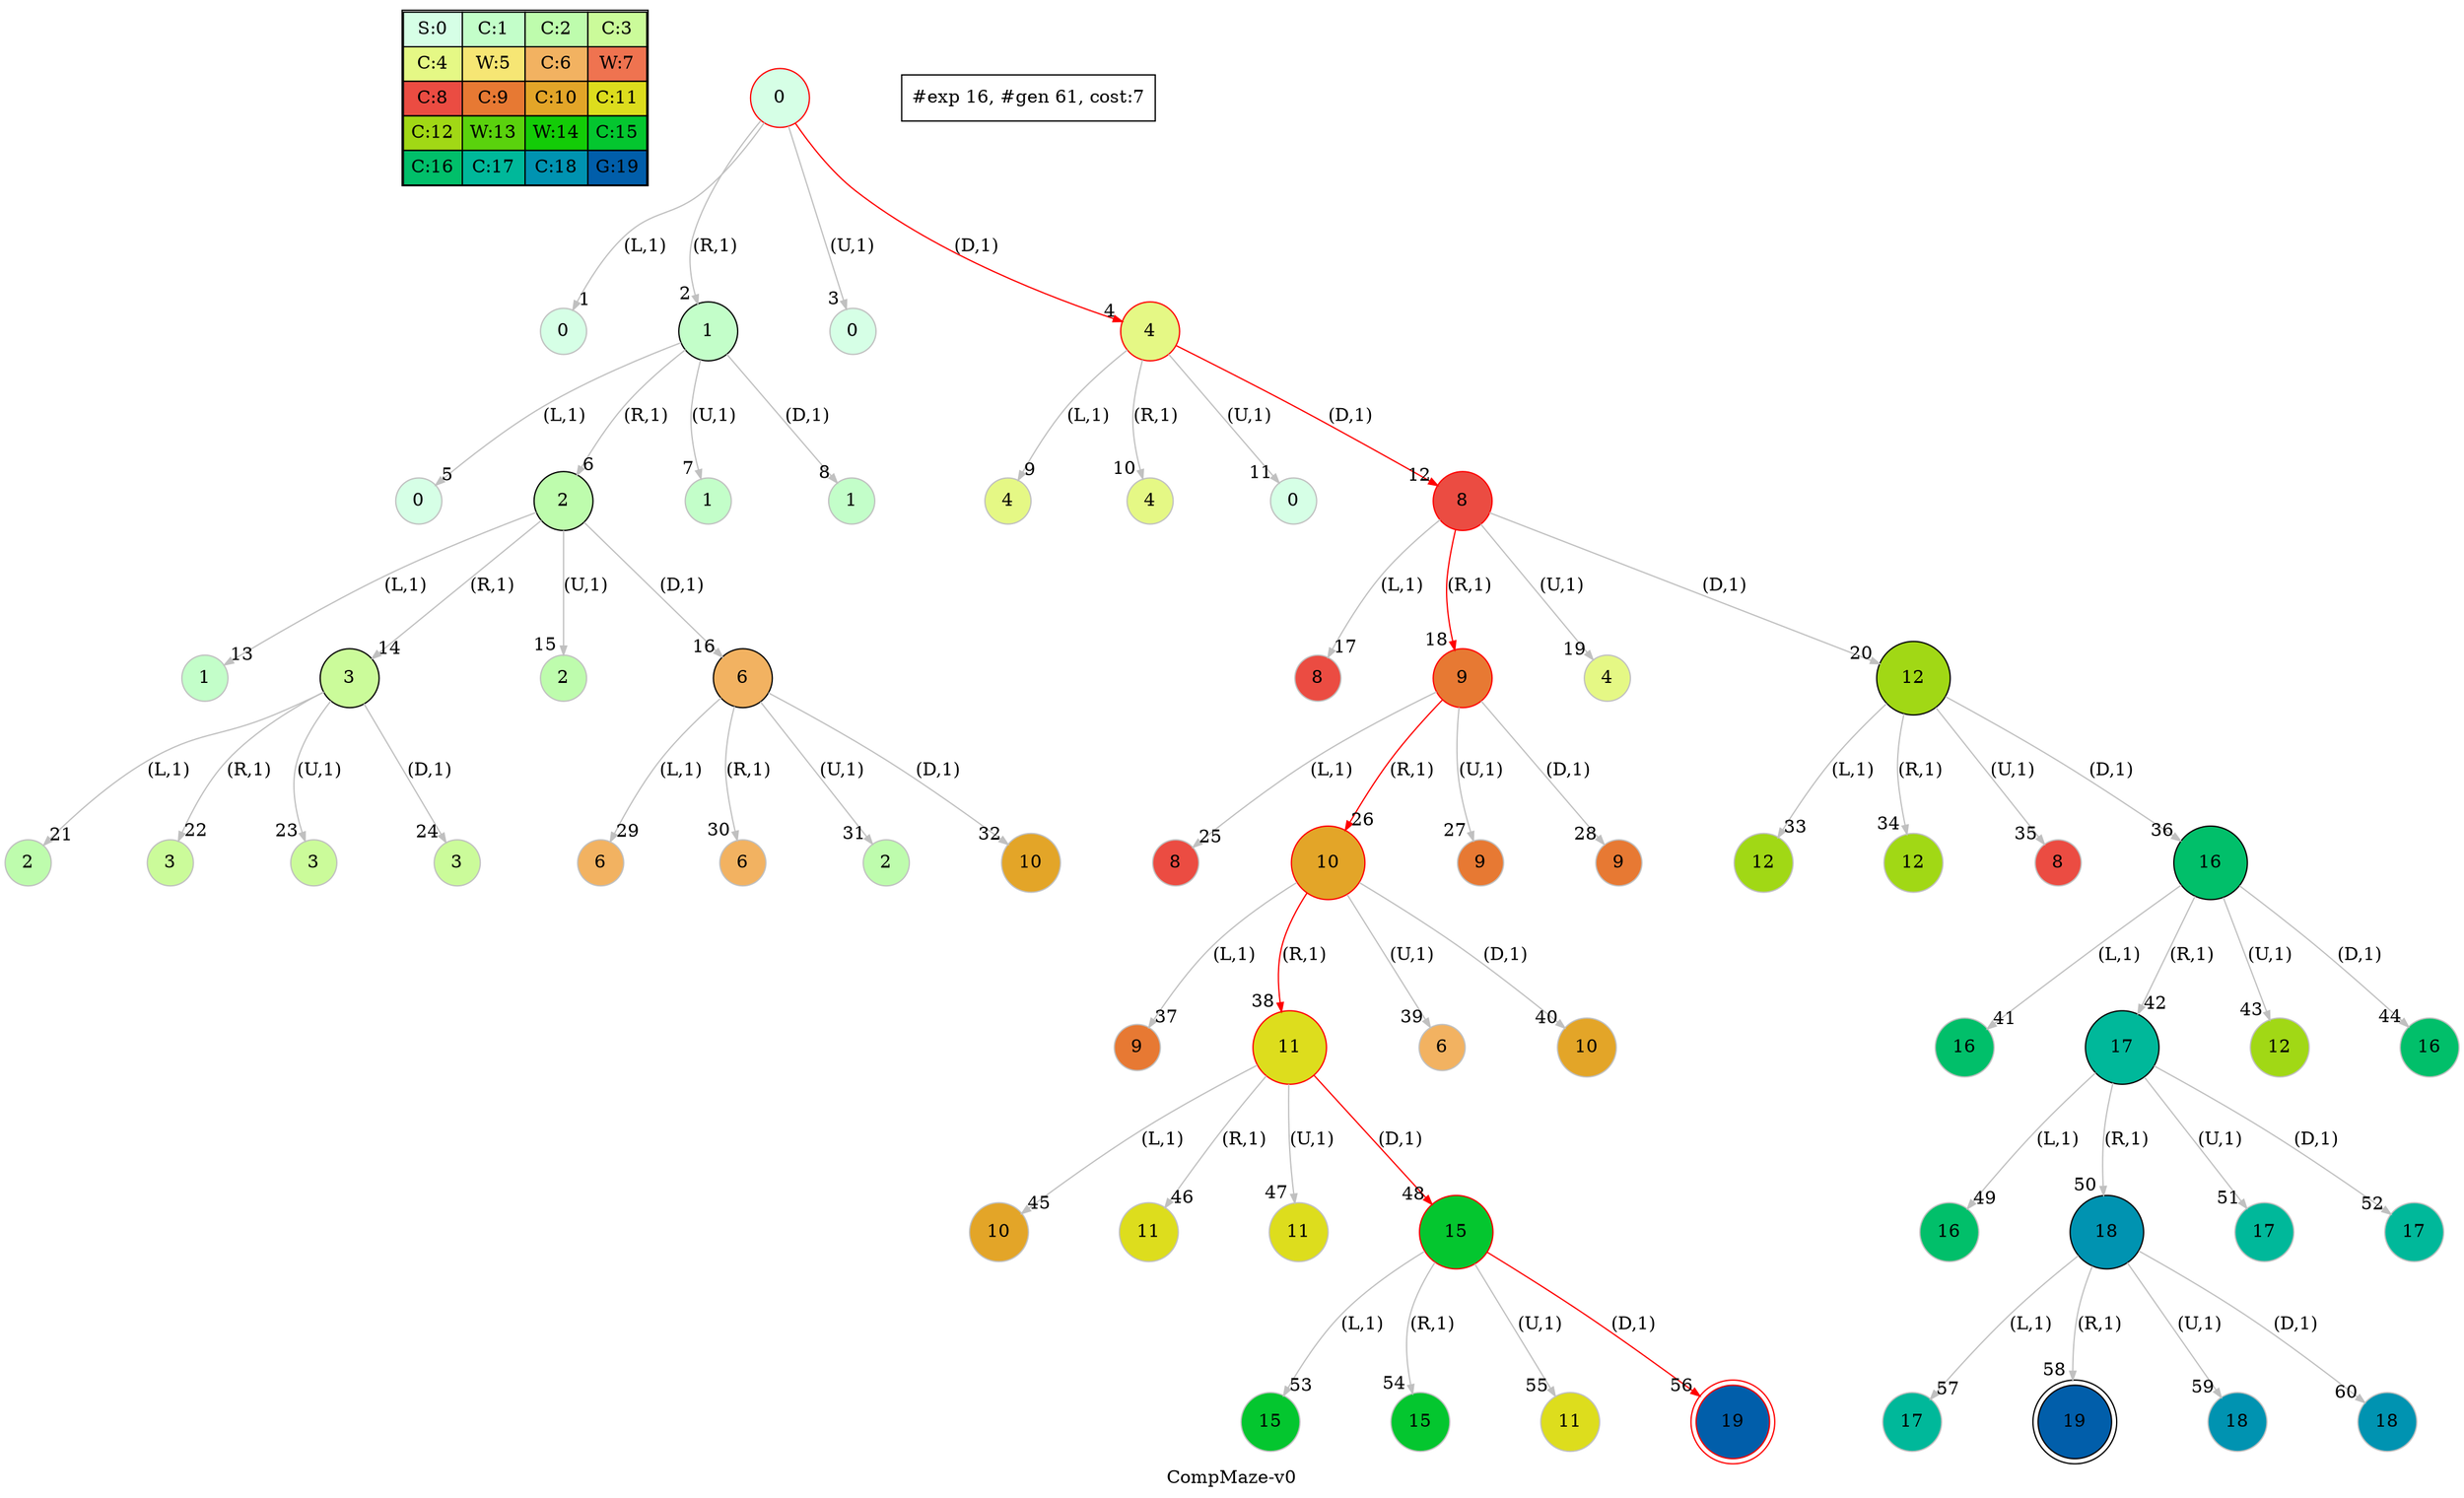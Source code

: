 digraph CompMaze { label="CompMaze-v0" nodesep=1 ranksep=1 node [shape=circle] edge [arrowsize=0.7] 
subgraph MAP {label=Map;map [shape=plaintext label=<<table border="1" cellpadding="5" cellspacing="0" cellborder="1"><tr><td bgcolor="0.39803922 0.15947579 0.99679532 1.        ">S:0</td><td bgcolor="0.35098039 0.23194764 0.99315867 1.        ">C:1</td><td bgcolor="0.29607843 0.31486959 0.98720184 1.        ">C:2</td><td bgcolor="0.24901961 0.38410575 0.98063477 1.        ">C:3</td></tr><tr><td bgcolor="0.19411765 0.46220388 0.97128103 1.        ">C:4</td><td bgcolor="0.14705882 0.52643216 0.96182564 1.        ">W:5</td><td bgcolor="0.09215686 0.59770746 0.94913494 1.        ">C:6</td><td bgcolor="0.0372549  0.66454018 0.93467977 1.        ">W:7</td></tr><tr><td bgcolor="0.00980392 0.71791192 0.92090552 1.        ">C:8</td><td bgcolor="0.06470588 0.77520398 0.9032472  1.        ">C:9</td><td bgcolor="0.11176471 0.81974048 0.88677369 1.        ">C:10</td><td bgcolor="0.16666667 0.8660254  0.8660254  1.        ">C:11</td></tr><tr><td bgcolor="0.21372549 0.9005867  0.84695821 1.        ">C:12</td><td bgcolor="0.26862745 0.93467977 0.82325295 1.        ">W:13</td><td bgcolor="0.32352941 0.96182564 0.79801723 1.        ">W:14</td><td bgcolor="0.37058824 0.97940977 0.77520398 1.        ">C:15</td></tr><tr><td bgcolor="0.4254902  0.99315867 0.74725253 1.        ">C:16</td><td bgcolor="0.47254902 0.99907048 0.72218645 1.        ">C:17</td><td bgcolor="0.52745098 0.99907048 0.69169844 1.        ">C:18</td><td bgcolor="0.5745098  0.99315867 0.66454018 1.        ">G:19</td></tr></table>>]} 
"0_0" [label=0 style=filled color=grey fillcolor="0.39803922 0.15947579 0.99679532 1.        " ];  
"0_0" [label=" 0 " style=filled color=black color=red fillcolor="0.39803922 0.15947579 0.99679532 1.        " ];  "0_0.0-0" [label=0 style=filled color=grey fillcolor="0.39803922 0.15947579 0.99679532 1.        " ];   "0_0" -> "0_0.0-0" [label="(L,1)" headlabel=" 1 " color=grey ]; 
"0_0.1-1" [label=1 style=filled color=grey fillcolor="0.35098039 0.23194764 0.99315867 1.        " ];   "0_0" -> "0_0.1-1" [label="(R,1)" headlabel=" 2 " color=grey ]; 
"0_0.0-2" [label=0 style=filled color=grey fillcolor="0.39803922 0.15947579 0.99679532 1.        " ];   "0_0" -> "0_0.0-2" [label="(U,1)" headlabel=" 3 " color=grey ]; 
"0_0.4-3" [label=4 style=filled color=grey color=red fillcolor="0.19411765 0.46220388 0.97128103 1.        " ];   "0_0" -> "0_0.4-3" [label="(D,1)" headlabel=" 4 " color=grey color=red ]; 
"0_0.1-1" [label=" 1 " style=filled color=black fillcolor="0.35098039 0.23194764 0.99315867 1.        " ];  "0_0.1.0-0" [label=0 style=filled color=grey fillcolor="0.39803922 0.15947579 0.99679532 1.        " ];   "0_0.1-1" -> "0_0.1.0-0" [label="(L,1)" headlabel=" 5 " color=grey ]; 
"0_0.1.2-1" [label=2 style=filled color=grey fillcolor="0.29607843 0.31486959 0.98720184 1.        " ];   "0_0.1-1" -> "0_0.1.2-1" [label="(R,1)" headlabel=" 6 " color=grey ]; 
"0_0.1.1-2" [label=1 style=filled color=grey fillcolor="0.35098039 0.23194764 0.99315867 1.        " ];   "0_0.1-1" -> "0_0.1.1-2" [label="(U,1)" headlabel=" 7 " color=grey ]; 
"0_0.1.1-3" [label=1 style=filled color=grey fillcolor="0.35098039 0.23194764 0.99315867 1.        " ];   "0_0.1-1" -> "0_0.1.1-3" [label="(D,1)" headlabel=" 8 " color=grey ]; 
"0_0.4-3" [label=" 4 " style=filled color=black color=red fillcolor="0.19411765 0.46220388 0.97128103 1.        " ];  "0_0.4.4-0" [label=4 style=filled color=grey fillcolor="0.19411765 0.46220388 0.97128103 1.        " ];   "0_0.4-3" -> "0_0.4.4-0" [label="(L,1)" headlabel=" 9 " color=grey ]; 
"0_0.4.4-1" [label=4 style=filled color=grey fillcolor="0.19411765 0.46220388 0.97128103 1.        " ];   "0_0.4-3" -> "0_0.4.4-1" [label="(R,1)" headlabel=" 10 " color=grey ]; 
"0_0.4.0-2" [label=0 style=filled color=grey fillcolor="0.39803922 0.15947579 0.99679532 1.        " ];   "0_0.4-3" -> "0_0.4.0-2" [label="(U,1)" headlabel=" 11 " color=grey ]; 
"0_0.4.8-3" [label=8 style=filled color=grey color=red fillcolor="0.00980392 0.71791192 0.92090552 1.        " ];   "0_0.4-3" -> "0_0.4.8-3" [label="(D,1)" headlabel=" 12 " color=grey color=red ]; 
"0_0.1.2-1" [label=" 2 " style=filled color=black fillcolor="0.29607843 0.31486959 0.98720184 1.        " ];  "0_0.1.2.1-0" [label=1 style=filled color=grey fillcolor="0.35098039 0.23194764 0.99315867 1.        " ];   "0_0.1.2-1" -> "0_0.1.2.1-0" [label="(L,1)" headlabel=" 13 " color=grey ]; 
"0_0.1.2.3-1" [label=3 style=filled color=grey fillcolor="0.24901961 0.38410575 0.98063477 1.        " ];   "0_0.1.2-1" -> "0_0.1.2.3-1" [label="(R,1)" headlabel=" 14 " color=grey ]; 
"0_0.1.2.2-2" [label=2 style=filled color=grey fillcolor="0.29607843 0.31486959 0.98720184 1.        " ];   "0_0.1.2-1" -> "0_0.1.2.2-2" [label="(U,1)" headlabel=" 15 " color=grey ]; 
"0_0.1.2.6-3" [label=6 style=filled color=grey fillcolor="0.09215686 0.59770746 0.94913494 1.        " ];   "0_0.1.2-1" -> "0_0.1.2.6-3" [label="(D,1)" headlabel=" 16 " color=grey ]; 
"0_0.4.8-3" [label=" 8 " style=filled color=black color=red fillcolor="0.00980392 0.71791192 0.92090552 1.        " ];  "0_0.4.8.8-0" [label=8 style=filled color=grey fillcolor="0.00980392 0.71791192 0.92090552 1.        " ];   "0_0.4.8-3" -> "0_0.4.8.8-0" [label="(L,1)" headlabel=" 17 " color=grey ]; 
"0_0.4.8.9-1" [label=9 style=filled color=grey color=red fillcolor="0.06470588 0.77520398 0.9032472  1.        " ];   "0_0.4.8-3" -> "0_0.4.8.9-1" [label="(R,1)" headlabel=" 18 " color=grey color=red ]; 
"0_0.4.8.4-2" [label=4 style=filled color=grey fillcolor="0.19411765 0.46220388 0.97128103 1.        " ];   "0_0.4.8-3" -> "0_0.4.8.4-2" [label="(U,1)" headlabel=" 19 " color=grey ]; 
"0_0.4.8.12-3" [label=12 style=filled color=grey fillcolor="0.21372549 0.9005867  0.84695821 1.        " ];   "0_0.4.8-3" -> "0_0.4.8.12-3" [label="(D,1)" headlabel=" 20 " color=grey ]; 
"0_0.1.2.3-1" [label=" 3 " style=filled color=black fillcolor="0.24901961 0.38410575 0.98063477 1.        " ];  "0_0.1.2.3.2-0" [label=2 style=filled color=grey fillcolor="0.29607843 0.31486959 0.98720184 1.        " ];   "0_0.1.2.3-1" -> "0_0.1.2.3.2-0" [label="(L,1)" headlabel=" 21 " color=grey ]; 
"0_0.1.2.3.3-1" [label=3 style=filled color=grey fillcolor="0.24901961 0.38410575 0.98063477 1.        " ];   "0_0.1.2.3-1" -> "0_0.1.2.3.3-1" [label="(R,1)" headlabel=" 22 " color=grey ]; 
"0_0.1.2.3.3-2" [label=3 style=filled color=grey fillcolor="0.24901961 0.38410575 0.98063477 1.        " ];   "0_0.1.2.3-1" -> "0_0.1.2.3.3-2" [label="(U,1)" headlabel=" 23 " color=grey ]; 
"0_0.1.2.3.3-3" [label=3 style=filled color=grey fillcolor="0.24901961 0.38410575 0.98063477 1.        " ];   "0_0.1.2.3-1" -> "0_0.1.2.3.3-3" [label="(D,1)" headlabel=" 24 " color=grey ]; 
"0_0.4.8.9-1" [label=" 9 " style=filled color=black color=red fillcolor="0.06470588 0.77520398 0.9032472  1.        " ];  "0_0.4.8.9.8-0" [label=8 style=filled color=grey fillcolor="0.00980392 0.71791192 0.92090552 1.        " ];   "0_0.4.8.9-1" -> "0_0.4.8.9.8-0" [label="(L,1)" headlabel=" 25 " color=grey ]; 
"0_0.4.8.9.10-1" [label=10 style=filled color=grey color=red fillcolor="0.11176471 0.81974048 0.88677369 1.        " ];   "0_0.4.8.9-1" -> "0_0.4.8.9.10-1" [label="(R,1)" headlabel=" 26 " color=grey color=red ]; 
"0_0.4.8.9.9-2" [label=9 style=filled color=grey fillcolor="0.06470588 0.77520398 0.9032472  1.        " ];   "0_0.4.8.9-1" -> "0_0.4.8.9.9-2" [label="(U,1)" headlabel=" 27 " color=grey ]; 
"0_0.4.8.9.9-3" [label=9 style=filled color=grey fillcolor="0.06470588 0.77520398 0.9032472  1.        " ];   "0_0.4.8.9-1" -> "0_0.4.8.9.9-3" [label="(D,1)" headlabel=" 28 " color=grey ]; 
"0_0.1.2.6-3" [label=" 6 " style=filled color=black fillcolor="0.09215686 0.59770746 0.94913494 1.        " ];  "0_0.1.2.6.6-0" [label=6 style=filled color=grey fillcolor="0.09215686 0.59770746 0.94913494 1.        " ];   "0_0.1.2.6-3" -> "0_0.1.2.6.6-0" [label="(L,1)" headlabel=" 29 " color=grey ]; 
"0_0.1.2.6.6-1" [label=6 style=filled color=grey fillcolor="0.09215686 0.59770746 0.94913494 1.        " ];   "0_0.1.2.6-3" -> "0_0.1.2.6.6-1" [label="(R,1)" headlabel=" 30 " color=grey ]; 
"0_0.1.2.6.2-2" [label=2 style=filled color=grey fillcolor="0.29607843 0.31486959 0.98720184 1.        " ];   "0_0.1.2.6-3" -> "0_0.1.2.6.2-2" [label="(U,1)" headlabel=" 31 " color=grey ]; 
"0_0.1.2.6.10-3" [label=10 style=filled color=grey fillcolor="0.11176471 0.81974048 0.88677369 1.        " ];   "0_0.1.2.6-3" -> "0_0.1.2.6.10-3" [label="(D,1)" headlabel=" 32 " color=grey ]; 
"0_0.4.8.12-3" [label=" 12 " style=filled color=black fillcolor="0.21372549 0.9005867  0.84695821 1.        " ];  "0_0.4.8.12.12-0" [label=12 style=filled color=grey fillcolor="0.21372549 0.9005867  0.84695821 1.        " ];   "0_0.4.8.12-3" -> "0_0.4.8.12.12-0" [label="(L,1)" headlabel=" 33 " color=grey ]; 
"0_0.4.8.12.12-1" [label=12 style=filled color=grey fillcolor="0.21372549 0.9005867  0.84695821 1.        " ];   "0_0.4.8.12-3" -> "0_0.4.8.12.12-1" [label="(R,1)" headlabel=" 34 " color=grey ]; 
"0_0.4.8.12.8-2" [label=8 style=filled color=grey fillcolor="0.00980392 0.71791192 0.92090552 1.        " ];   "0_0.4.8.12-3" -> "0_0.4.8.12.8-2" [label="(U,1)" headlabel=" 35 " color=grey ]; 
"0_0.4.8.12.16-3" [label=16 style=filled color=grey fillcolor="0.4254902  0.99315867 0.74725253 1.        " ];   "0_0.4.8.12-3" -> "0_0.4.8.12.16-3" [label="(D,1)" headlabel=" 36 " color=grey ]; 
"0_0.4.8.9.10-1" [label=" 10 " style=filled color=black color=red fillcolor="0.11176471 0.81974048 0.88677369 1.        " ];  "0_0.4.8.9.10.9-0" [label=9 style=filled color=grey fillcolor="0.06470588 0.77520398 0.9032472  1.        " ];   "0_0.4.8.9.10-1" -> "0_0.4.8.9.10.9-0" [label="(L,1)" headlabel=" 37 " color=grey ]; 
"0_0.4.8.9.10.11-1" [label=11 style=filled color=grey color=red fillcolor="0.16666667 0.8660254  0.8660254  1.        " ];   "0_0.4.8.9.10-1" -> "0_0.4.8.9.10.11-1" [label="(R,1)" headlabel=" 38 " color=grey color=red ]; 
"0_0.4.8.9.10.6-2" [label=6 style=filled color=grey fillcolor="0.09215686 0.59770746 0.94913494 1.        " ];   "0_0.4.8.9.10-1" -> "0_0.4.8.9.10.6-2" [label="(U,1)" headlabel=" 39 " color=grey ]; 
"0_0.4.8.9.10.10-3" [label=10 style=filled color=grey fillcolor="0.11176471 0.81974048 0.88677369 1.        " ];   "0_0.4.8.9.10-1" -> "0_0.4.8.9.10.10-3" [label="(D,1)" headlabel=" 40 " color=grey ]; 
"0_0.4.8.12.16-3" [label=" 16 " style=filled color=black fillcolor="0.4254902  0.99315867 0.74725253 1.        " ];  "0_0.4.8.12.16.16-0" [label=16 style=filled color=grey fillcolor="0.4254902  0.99315867 0.74725253 1.        " ];   "0_0.4.8.12.16-3" -> "0_0.4.8.12.16.16-0" [label="(L,1)" headlabel=" 41 " color=grey ]; 
"0_0.4.8.12.16.17-1" [label=17 style=filled color=grey fillcolor="0.47254902 0.99907048 0.72218645 1.        " ];   "0_0.4.8.12.16-3" -> "0_0.4.8.12.16.17-1" [label="(R,1)" headlabel=" 42 " color=grey ]; 
"0_0.4.8.12.16.12-2" [label=12 style=filled color=grey fillcolor="0.21372549 0.9005867  0.84695821 1.        " ];   "0_0.4.8.12.16-3" -> "0_0.4.8.12.16.12-2" [label="(U,1)" headlabel=" 43 " color=grey ]; 
"0_0.4.8.12.16.16-3" [label=16 style=filled color=grey fillcolor="0.4254902  0.99315867 0.74725253 1.        " ];   "0_0.4.8.12.16-3" -> "0_0.4.8.12.16.16-3" [label="(D,1)" headlabel=" 44 " color=grey ]; 
"0_0.4.8.9.10.11-1" [label=" 11 " style=filled color=black color=red fillcolor="0.16666667 0.8660254  0.8660254  1.        " ];  "0_0.4.8.9.10.11.10-0" [label=10 style=filled color=grey fillcolor="0.11176471 0.81974048 0.88677369 1.        " ];   "0_0.4.8.9.10.11-1" -> "0_0.4.8.9.10.11.10-0" [label="(L,1)" headlabel=" 45 " color=grey ]; 
"0_0.4.8.9.10.11.11-1" [label=11 style=filled color=grey fillcolor="0.16666667 0.8660254  0.8660254  1.        " ];   "0_0.4.8.9.10.11-1" -> "0_0.4.8.9.10.11.11-1" [label="(R,1)" headlabel=" 46 " color=grey ]; 
"0_0.4.8.9.10.11.11-2" [label=11 style=filled color=grey fillcolor="0.16666667 0.8660254  0.8660254  1.        " ];   "0_0.4.8.9.10.11-1" -> "0_0.4.8.9.10.11.11-2" [label="(U,1)" headlabel=" 47 " color=grey ]; 
"0_0.4.8.9.10.11.15-3" [label=15 style=filled color=grey color=red fillcolor="0.37058824 0.97940977 0.77520398 1.        " ];   "0_0.4.8.9.10.11-1" -> "0_0.4.8.9.10.11.15-3" [label="(D,1)" headlabel=" 48 " color=grey color=red ]; 
"0_0.4.8.12.16.17-1" [label=" 17 " style=filled color=black fillcolor="0.47254902 0.99907048 0.72218645 1.        " ];  "0_0.4.8.12.16.17.16-0" [label=16 style=filled color=grey fillcolor="0.4254902  0.99315867 0.74725253 1.        " ];   "0_0.4.8.12.16.17-1" -> "0_0.4.8.12.16.17.16-0" [label="(L,1)" headlabel=" 49 " color=grey ]; 
"0_0.4.8.12.16.17.18-1" [label=18 style=filled color=grey fillcolor="0.52745098 0.99907048 0.69169844 1.        " ];   "0_0.4.8.12.16.17-1" -> "0_0.4.8.12.16.17.18-1" [label="(R,1)" headlabel=" 50 " color=grey ]; 
"0_0.4.8.12.16.17.17-2" [label=17 style=filled color=grey fillcolor="0.47254902 0.99907048 0.72218645 1.        " ];   "0_0.4.8.12.16.17-1" -> "0_0.4.8.12.16.17.17-2" [label="(U,1)" headlabel=" 51 " color=grey ]; 
"0_0.4.8.12.16.17.17-3" [label=17 style=filled color=grey fillcolor="0.47254902 0.99907048 0.72218645 1.        " ];   "0_0.4.8.12.16.17-1" -> "0_0.4.8.12.16.17.17-3" [label="(D,1)" headlabel=" 52 " color=grey ]; 
"0_0.4.8.9.10.11.15-3" [label=" 15 " style=filled color=black color=red fillcolor="0.37058824 0.97940977 0.77520398 1.        " ];  "0_0.4.8.9.10.11.15.15-0" [label=15 style=filled color=grey fillcolor="0.37058824 0.97940977 0.77520398 1.        " ];   "0_0.4.8.9.10.11.15-3" -> "0_0.4.8.9.10.11.15.15-0" [label="(L,1)" headlabel=" 53 " color=grey ]; 
"0_0.4.8.9.10.11.15.15-1" [label=15 style=filled color=grey fillcolor="0.37058824 0.97940977 0.77520398 1.        " ];   "0_0.4.8.9.10.11.15-3" -> "0_0.4.8.9.10.11.15.15-1" [label="(R,1)" headlabel=" 54 " color=grey ]; 
"0_0.4.8.9.10.11.15.11-2" [label=11 style=filled color=grey fillcolor="0.16666667 0.8660254  0.8660254  1.        " ];   "0_0.4.8.9.10.11.15-3" -> "0_0.4.8.9.10.11.15.11-2" [label="(U,1)" headlabel=" 55 " color=grey ]; 
"0_0.4.8.9.10.11.15.19-3" [label=" 19 " style=filled color=black color=red fillcolor="0.5745098  0.99315867 0.66454018 1.        " peripheries=2]; /*GOALSTATE*/  "0_0.4.8.9.10.11.15-3" -> "0_0.4.8.9.10.11.15.19-3" [label="(D,1)" headlabel=" 56 " color=grey color=red ]; 
"0_0.4.8.12.16.17.18-1" [label=" 18 " style=filled color=black fillcolor="0.52745098 0.99907048 0.69169844 1.        " ];  "0_0.4.8.12.16.17.18.17-0" [label=17 style=filled color=grey fillcolor="0.47254902 0.99907048 0.72218645 1.        " ];   "0_0.4.8.12.16.17.18-1" -> "0_0.4.8.12.16.17.18.17-0" [label="(L,1)" headlabel=" 57 " color=grey ]; 
"0_0.4.8.12.16.17.18.19-1" [label=" 19 " style=filled color=black fillcolor="0.5745098  0.99315867 0.66454018 1.        " peripheries=2]; /*GOALSTATE*/  "0_0.4.8.12.16.17.18-1" -> "0_0.4.8.12.16.17.18.19-1" [label="(R,1)" headlabel=" 58 " color=grey ]; 
"0_0.4.8.12.16.17.18.18-2" [label=18 style=filled color=grey fillcolor="0.52745098 0.99907048 0.69169844 1.        " ];   "0_0.4.8.12.16.17.18-1" -> "0_0.4.8.12.16.17.18.18-2" [label="(U,1)" headlabel=" 59 " color=grey ]; 
"0_0.4.8.12.16.17.18.18-3" [label=18 style=filled color=grey fillcolor="0.52745098 0.99907048 0.69169844 1.        " ];   "0_0.4.8.12.16.17.18-1" -> "0_0.4.8.12.16.17.18.18-3" [label="(D,1)" headlabel=" 60 " color=grey ];
"#exp 16, #gen 61, cost:7" [ shape=box ]; }
